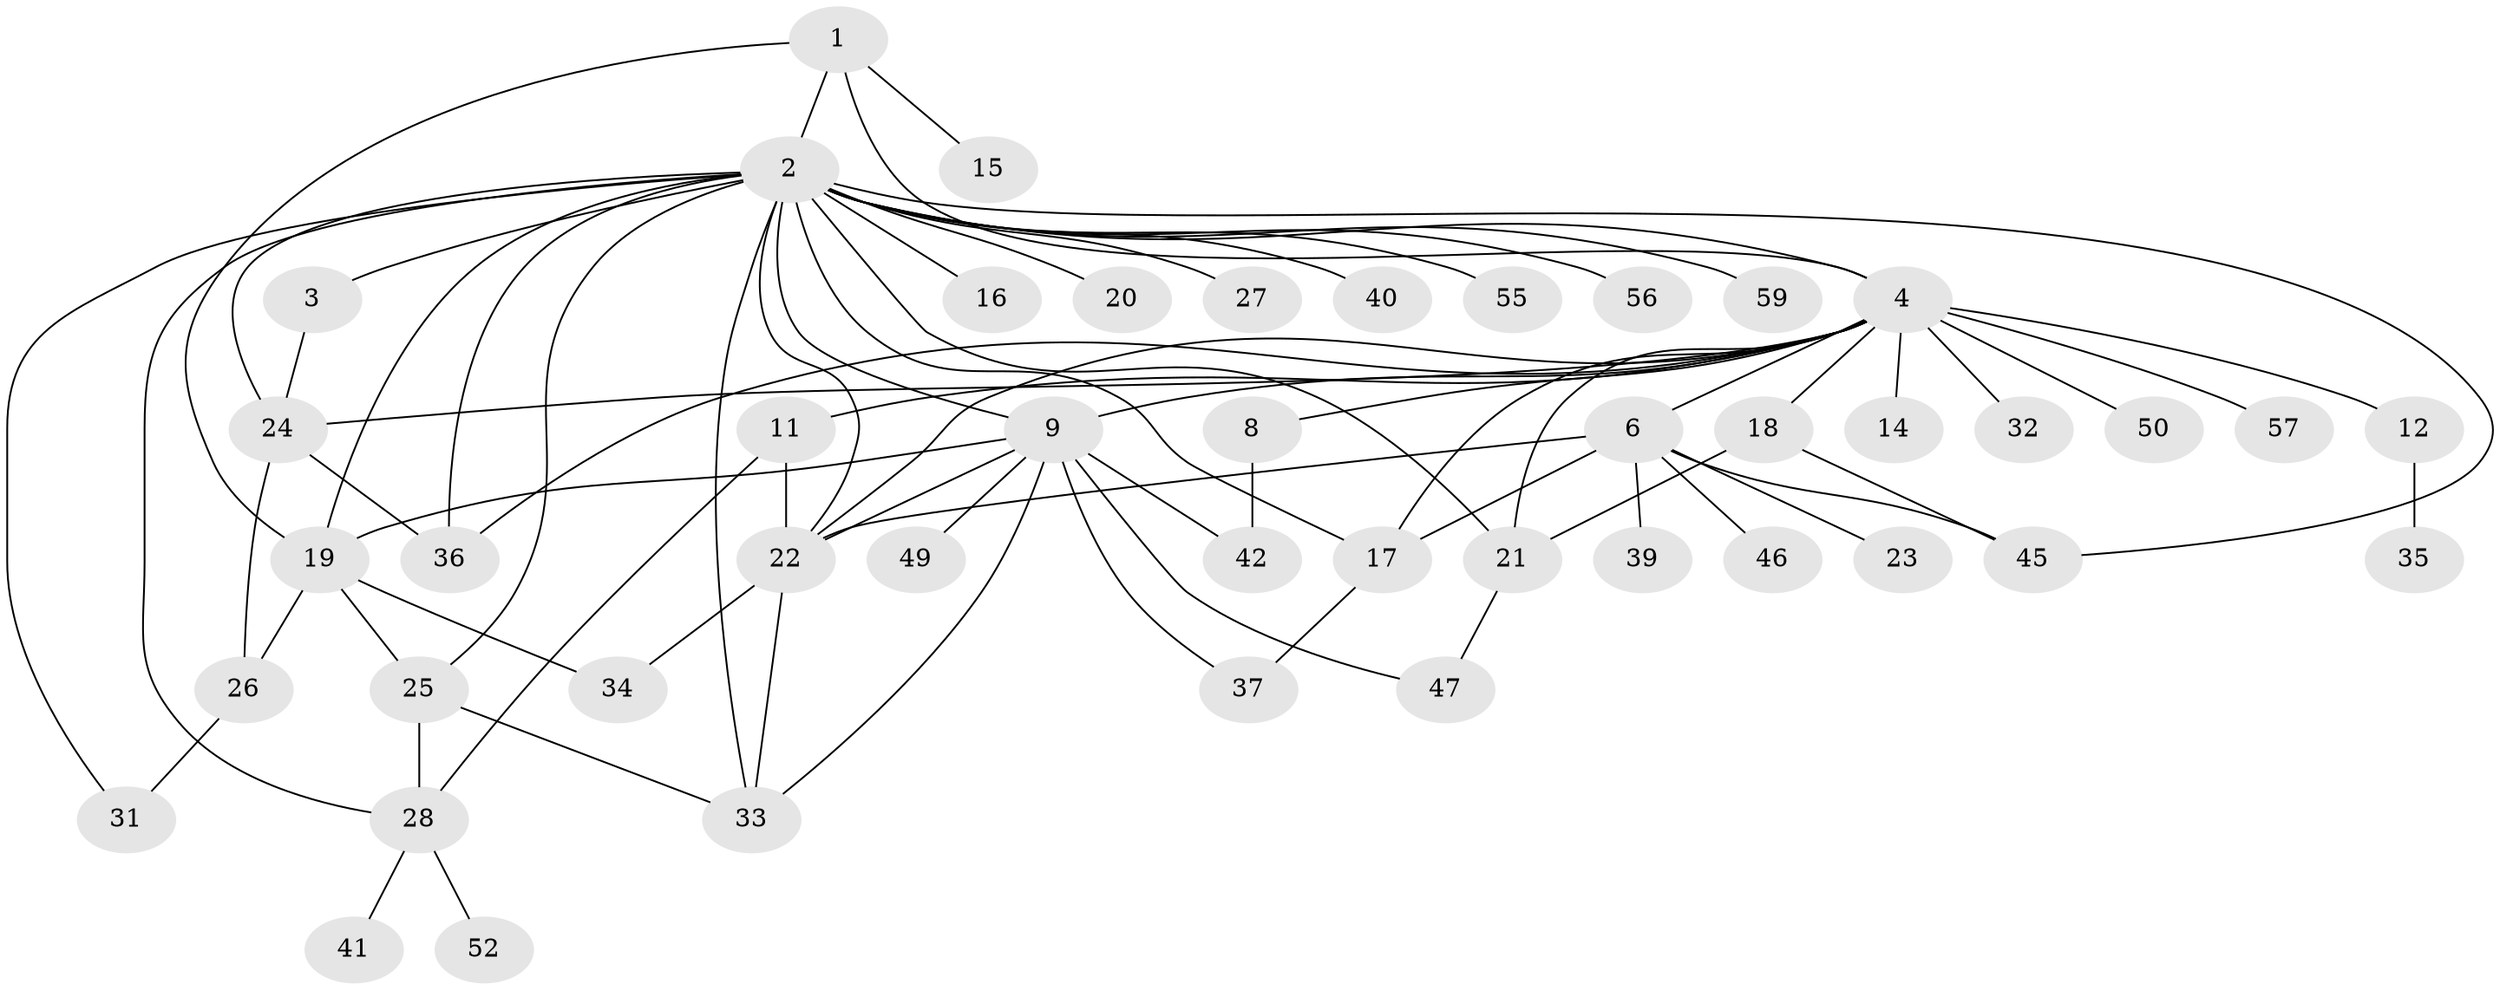 // Generated by graph-tools (version 1.1) at 2025/23/03/03/25 07:23:51]
// undirected, 45 vertices, 74 edges
graph export_dot {
graph [start="1"]
  node [color=gray90,style=filled];
  1 [super="+5"];
  2 [super="+51"];
  3;
  4 [super="+7"];
  6 [super="+30"];
  8 [super="+54"];
  9 [super="+10"];
  11 [super="+48"];
  12 [super="+13"];
  14;
  15;
  16;
  17;
  18 [super="+43"];
  19 [super="+58"];
  20;
  21 [super="+29"];
  22 [super="+44"];
  23;
  24 [super="+38"];
  25 [super="+53"];
  26 [super="+60"];
  27;
  28;
  31;
  32;
  33;
  34;
  35;
  36;
  37;
  39;
  40;
  41;
  42;
  45;
  46;
  47;
  49;
  50;
  52;
  55;
  56;
  57;
  59;
  1 -- 2;
  1 -- 4;
  1 -- 15;
  1 -- 19;
  2 -- 3;
  2 -- 16;
  2 -- 17;
  2 -- 19;
  2 -- 20;
  2 -- 21;
  2 -- 24 [weight=2];
  2 -- 27;
  2 -- 28;
  2 -- 31;
  2 -- 33;
  2 -- 36;
  2 -- 40;
  2 -- 45;
  2 -- 55;
  2 -- 56;
  2 -- 59;
  2 -- 4;
  2 -- 9;
  2 -- 22;
  2 -- 25;
  3 -- 24;
  4 -- 6 [weight=2];
  4 -- 8;
  4 -- 9;
  4 -- 11;
  4 -- 12;
  4 -- 14;
  4 -- 18;
  4 -- 24;
  4 -- 32;
  4 -- 36;
  4 -- 17;
  4 -- 50;
  4 -- 57;
  4 -- 22;
  4 -- 21;
  6 -- 17;
  6 -- 23;
  6 -- 39;
  6 -- 45;
  6 -- 46;
  6 -- 22;
  8 -- 42;
  9 -- 19;
  9 -- 22;
  9 -- 33;
  9 -- 37;
  9 -- 47;
  9 -- 49;
  9 -- 42;
  11 -- 28;
  11 -- 22;
  12 -- 35;
  17 -- 37;
  18 -- 45;
  18 -- 21;
  19 -- 25;
  19 -- 26;
  19 -- 34;
  21 -- 47;
  22 -- 33;
  22 -- 34;
  24 -- 26;
  24 -- 36;
  25 -- 28;
  25 -- 33;
  26 -- 31;
  28 -- 41;
  28 -- 52;
}
